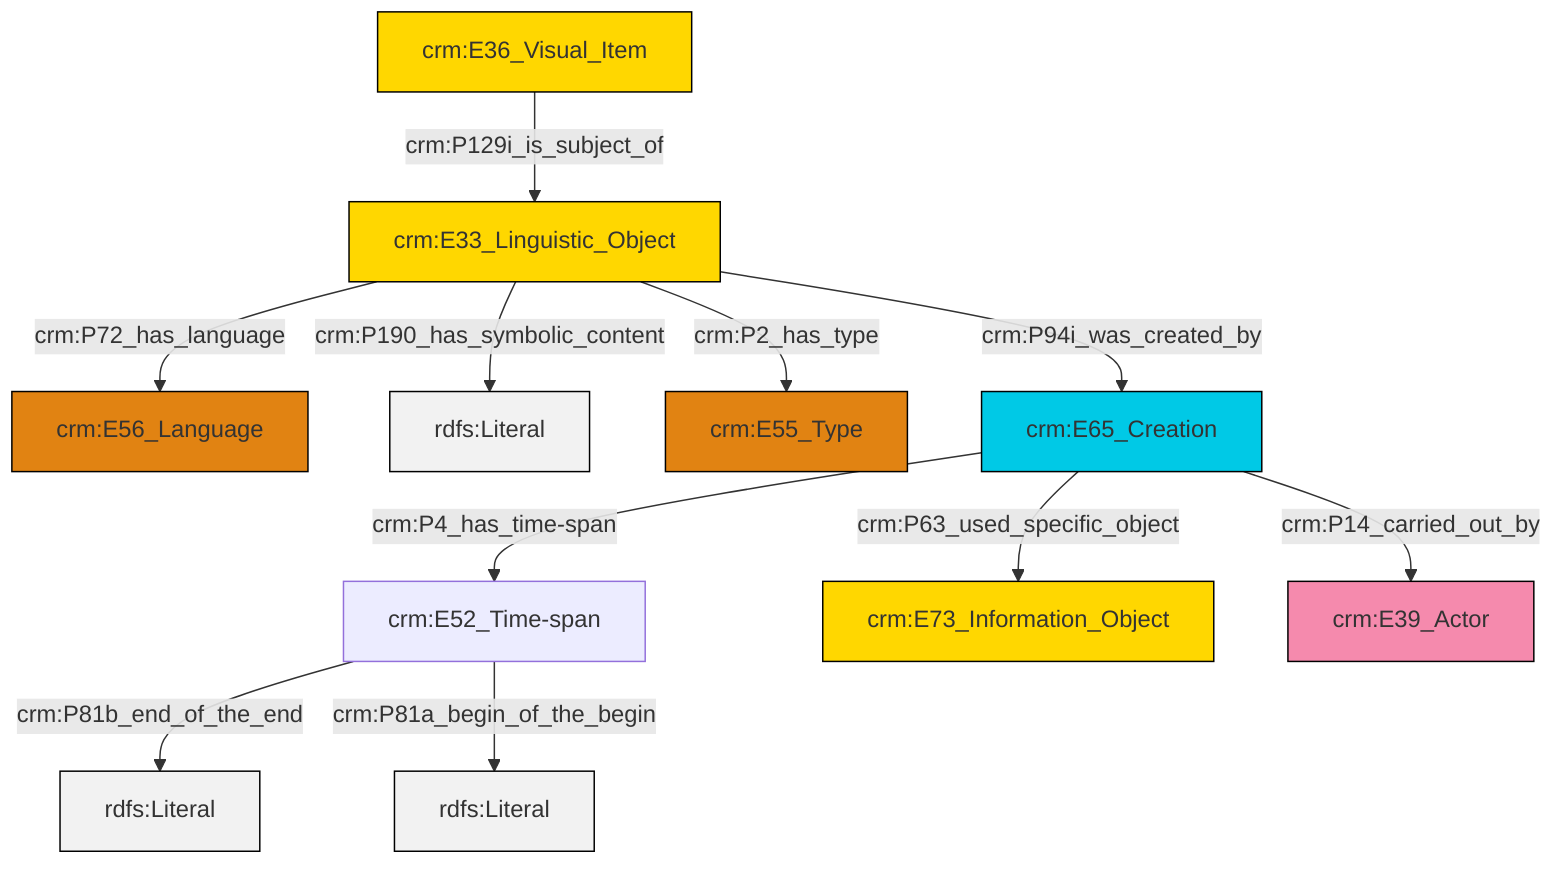 graph TD
classDef Literal fill:#f2f2f2,stroke:#000000;
classDef CRM_Entity fill:#FFFFFF,stroke:#000000;
classDef Temporal_Entity fill:#00C9E6, stroke:#000000;
classDef Type fill:#E18312, stroke:#000000;
classDef Time-Span fill:#2C9C91, stroke:#000000;
classDef Appellation fill:#FFEB7F, stroke:#000000;
classDef Place fill:#008836, stroke:#000000;
classDef Persistent_Item fill:#B266B2, stroke:#000000;
classDef Conceptual_Object fill:#FFD700, stroke:#000000;
classDef Physical_Thing fill:#D2B48C, stroke:#000000;
classDef Actor fill:#f58aad, stroke:#000000;
classDef PC_Classes fill:#4ce600, stroke:#000000;
classDef Multi fill:#cccccc,stroke:#000000;

0["crm:E33_Linguistic_Object"]:::Conceptual_Object -->|crm:P72_has_language| 1["crm:E56_Language"]:::Type
0["crm:E33_Linguistic_Object"]:::Conceptual_Object -->|crm:P190_has_symbolic_content| 2[rdfs:Literal]:::Literal
0["crm:E33_Linguistic_Object"]:::Conceptual_Object -->|crm:P2_has_type| 3["crm:E55_Type"]:::Type
0["crm:E33_Linguistic_Object"]:::Conceptual_Object -->|crm:P94i_was_created_by| 4["crm:E65_Creation"]:::Temporal_Entity
5["crm:E52_Time-span"]:::Default -->|crm:P81b_end_of_the_end| 6[rdfs:Literal]:::Literal
4["crm:E65_Creation"]:::Temporal_Entity -->|crm:P63_used_specific_object| 7["crm:E73_Information_Object"]:::Conceptual_Object
4["crm:E65_Creation"]:::Temporal_Entity -->|crm:P14_carried_out_by| 9["crm:E39_Actor"]:::Actor
10["crm:E36_Visual_Item"]:::Conceptual_Object -->|crm:P129i_is_subject_of| 0["crm:E33_Linguistic_Object"]:::Conceptual_Object
4["crm:E65_Creation"]:::Temporal_Entity -->|crm:P4_has_time-span| 5["crm:E52_Time-span"]:::Default
5["crm:E52_Time-span"]:::Default -->|crm:P81a_begin_of_the_begin| 18[rdfs:Literal]:::Literal